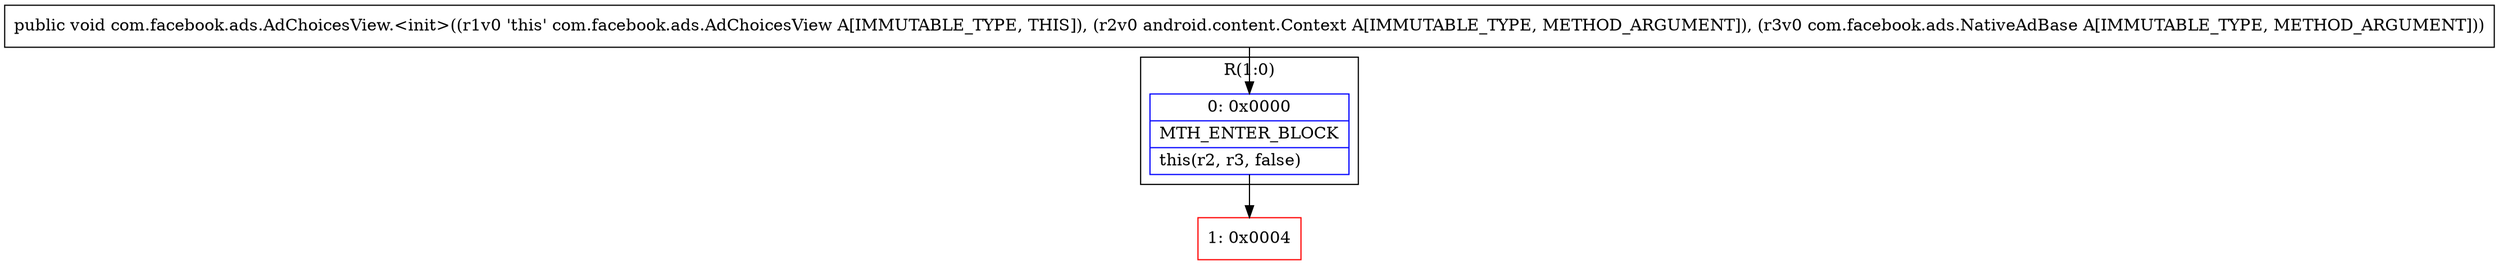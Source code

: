digraph "CFG forcom.facebook.ads.AdChoicesView.\<init\>(Landroid\/content\/Context;Lcom\/facebook\/ads\/NativeAdBase;)V" {
subgraph cluster_Region_410985099 {
label = "R(1:0)";
node [shape=record,color=blue];
Node_0 [shape=record,label="{0\:\ 0x0000|MTH_ENTER_BLOCK\l|this(r2, r3, false)\l}"];
}
Node_1 [shape=record,color=red,label="{1\:\ 0x0004}"];
MethodNode[shape=record,label="{public void com.facebook.ads.AdChoicesView.\<init\>((r1v0 'this' com.facebook.ads.AdChoicesView A[IMMUTABLE_TYPE, THIS]), (r2v0 android.content.Context A[IMMUTABLE_TYPE, METHOD_ARGUMENT]), (r3v0 com.facebook.ads.NativeAdBase A[IMMUTABLE_TYPE, METHOD_ARGUMENT])) }"];
MethodNode -> Node_0;
Node_0 -> Node_1;
}


